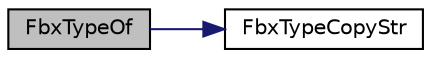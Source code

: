 digraph "FbxTypeOf"
{
  edge [fontname="Helvetica",fontsize="10",labelfontname="Helvetica",labelfontsize="10"];
  node [fontname="Helvetica",fontsize="10",shape=record];
  rankdir="LR";
  Node1005 [label="FbxTypeOf",height=0.2,width=0.4,color="black", fillcolor="grey75", style="filled", fontcolor="black"];
  Node1005 -> Node1006 [color="midnightblue",fontsize="10",style="solid"];
  Node1006 [label="FbxTypeCopyStr",height=0.2,width=0.4,color="black", fillcolor="white", style="filled",URL="$fbxpropertytypes_8h.html#abf3783b94d563c090011fea1f661a2af"];
}
